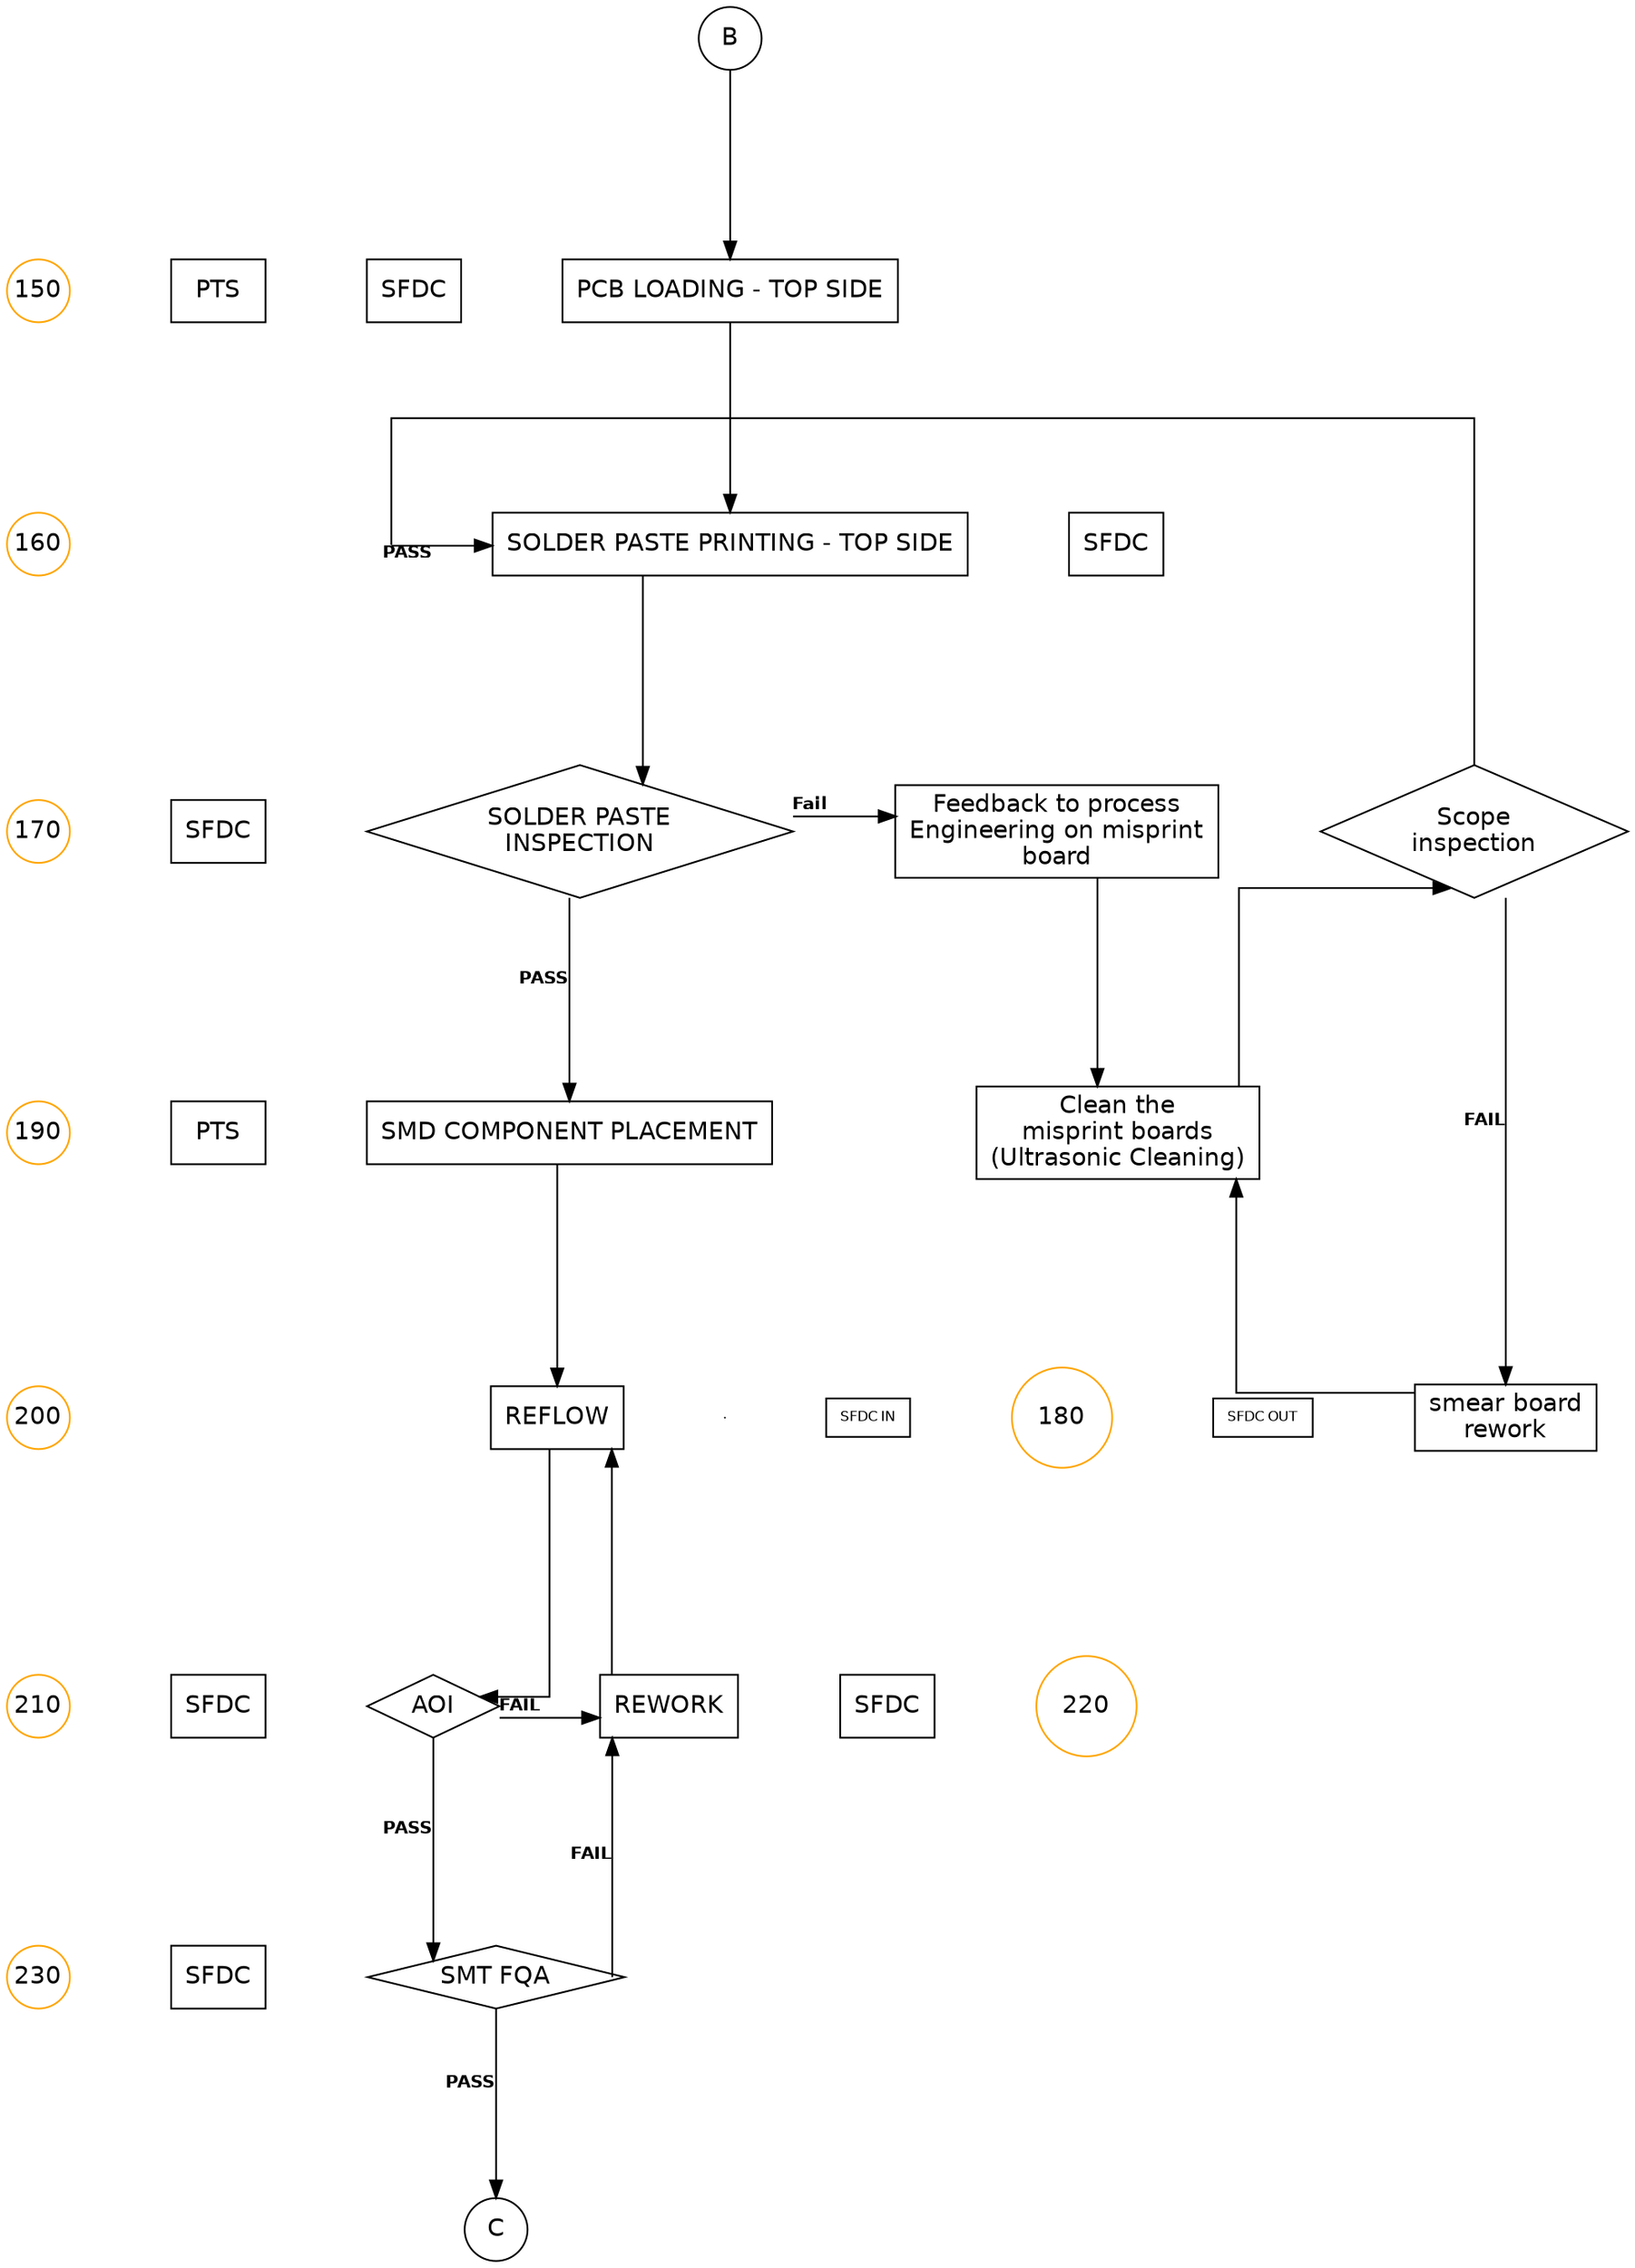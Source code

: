 digraph flowchart {
    // --- Graph Attributes ---
    rankdir="TB";
    splines=ortho;
    nodesep=0.8;
    ranksep=1.5; // Increased vertical space
    edge [fontname="Helvetica", fontsize=10];
    node [fontname="Helvetica"];

    // --- Node Definitions ---
    // Subgraph for the numbered circles on the left
    subgraph numbers {
        node [shape=circle, color=orange, fontcolor=black, style="", fixedsize=true, width=0.5];
        edge [style=invis];
        n150; n160; n170; n190; n200; n210; n230;
        n150 [label="150"]; n160 [label="160"]; n170 [label="170"];
        n190 [label="190"]; n200 [label="200"]; n210 [label="210"]; n230 [label="230"];
        n150 -> n160 -> n170 -> n190 -> n200 -> n210 -> n230;
    }

    // Main process nodes
    node [shape=box];
    B [shape=circle];
    pcb_loading [label="PCB LOADING - TOP SIDE"];
    solder_printing [label="SOLDER PASTE PRINTING - TOP SIDE"];
    solder_inspection [label="SOLDER PASTE\nINSPECTION", shape=diamond];
    smd_placement [label="SMD COMPONENT PLACEMENT"];
    reflow [label="REFLOW"];
    aoi [label="AOI", shape=diamond];
    smt_fqa [label="SMT FQA", shape=diamond];
    rework [label="REWORK"];
    C [shape=circle];

    // Feedback loop nodes
    feedback [label="Feedback to process\nEngineering on misprint\nboard"];
    clean [label="Clean the\nmisprint boards\n(Ultrasonic Cleaning)"];
    scope_inspection [label="Scope\ninspection", shape=diamond];
    smear_rework [label="smear board\nrework"];
    
    // Standalone info nodes & numbers from image
    node [shape=record];
    pts1 [label="PTS"]; sfdc1 [label="SFDC"];
    sfdc2 [label="SFDC"];
    // Minimized SFDC nodes
    sfdc_in [label="SFDC IN", shape=box, width=0.6, height=0.3, fontsize=8]; 
    sfdc_out [label="SFDC OUT", shape=box, width=0.7, height=0.3, fontsize=8];
    n180 [label="180", shape=circle, color=orange];
    sfdc_pass_box [label="SFDC"];
    pts2 [label="PTS"];
    sfdc3 [label="SFDC"];
    sfdc_rework [label="SFDC"]; n220 [label="220", shape=circle, color=orange];
    sfdc_fqa [label="SFDC"];

    // Invisible nodes for routing
    node [shape=point, width=0, height=0];
    pass_route;
    dummy_under_clean; // New node for vertical alignment

    // --- Edge Definitions ---
    B -> pcb_loading;
    pcb_loading -> solder_printing;
    solder_printing -> solder_inspection;
    solder_inspection:s -> smd_placement [xlabel=<<B>PASS</B>>];
    smd_placement -> reflow;
    reflow -> aoi;
    aoi:s -> smt_fqa [xlabel=<<B>PASS</B>>];
    smt_fqa:s -> C [xlabel=<<B>PASS</B>>];
    rework -> reflow;

    // Rework and feedback loops
    solder_inspection:e -> feedback:w [xlabel=<<B>Fail </B>>];
    feedback -> clean;
    clean -> scope_inspection;
    scope_inspection:n -> pass_route [dir=none];
    pass_route -> solder_printing [xlabel=<<B>PASS</B>>];
    scope_inspection:s -> smear_rework:n [xlabel=<<B>FAIL</B>>];
    smear_rework -> clean;
    aoi:e -> rework [xlabel=<<B>FAIL</B>>];
    smt_fqa:e -> rework [xlabel=<<B>FAIL</B>>];
    
    // Invisible edge to position the 180 group under the clean node
    clean -> dummy_under_clean [style=invis];

    // --- Layout and Ranking ---
    { rank=same; n150; pts1; sfdc1; pcb_loading; }
    { rank=same; n160; solder_printing; pass_route; sfdc_pass_box; }
    { rank=same; n170; sfdc2; solder_inspection; feedback; scope_inspection; }
    { rank=same; n190; pts2; smd_placement; clean; }
    // New rank for the 180 group, placed under the clean node
    { rank=same; dummy_under_clean; sfdc_in; n180; sfdc_out; }
    { rank=same; n200; reflow; smear_rework; }
    { rank=same; n210; sfdc3; aoi; rework; sfdc_rework; n220; }
    { rank=same; n230; sfdc_fqa; smt_fqa; }
    { rank=same; C; }

    // --- Invisible Edges for Horizontal Ordering ---
    n150 -> pts1 -> sfdc1 -> pcb_loading [style=invis];
    n170 -> sfdc2 -> solder_inspection -> feedback -> scope_inspection [style=invis];
    n190 -> pts2 -> smd_placement [style=invis];
    // Position the 180 group horizontally
    dummy_under_clean -> sfdc_in -> n180 -> sfdc_out [style=invis];
    n210 -> sfdc3 -> aoi [style=invis];
    n230 -> sfdc_fqa -> smt_fqa [style=invis];
    pass_route -> sfdc_pass_box [style=invis];
}
